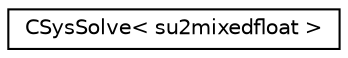 digraph "Graphical Class Hierarchy"
{
 // LATEX_PDF_SIZE
  edge [fontname="Helvetica",fontsize="10",labelfontname="Helvetica",labelfontsize="10"];
  node [fontname="Helvetica",fontsize="10",shape=record];
  rankdir="LR";
  Node0 [label="CSysSolve\< su2mixedfloat \>",height=0.2,width=0.4,color="black", fillcolor="white", style="filled",URL="$classCSysSolve.html",tooltip=" "];
}
